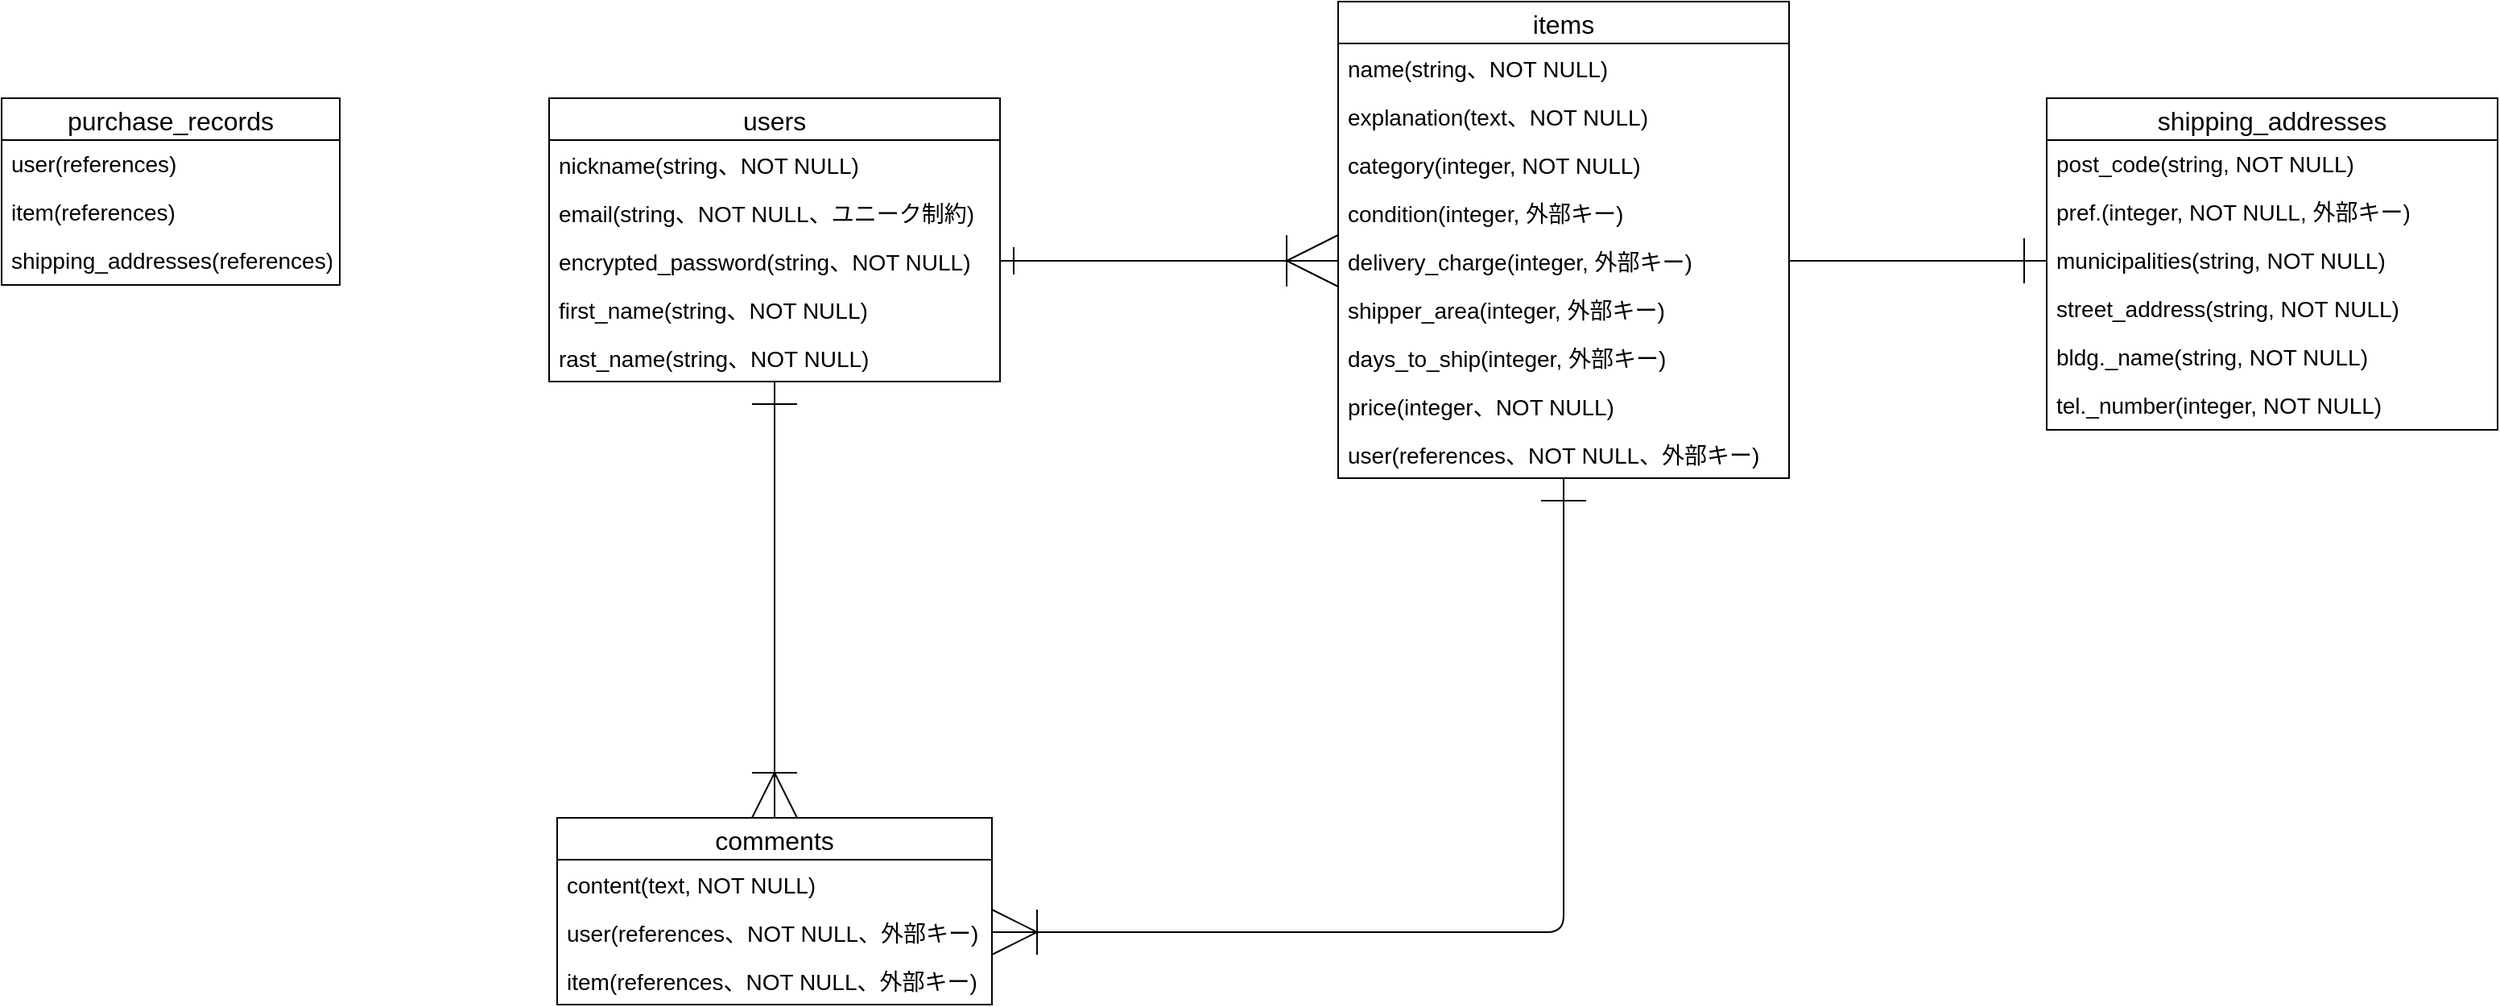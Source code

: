 <mxfile>
    <diagram id="gDwc1b9W6f1PLx_KTio7" name="ページ1">
        <mxGraphModel dx="909" dy="623" grid="1" gridSize="10" guides="1" tooltips="1" connect="1" arrows="1" fold="1" page="1" pageScale="1" pageWidth="1654" pageHeight="1169" math="0" shadow="0">
            <root>
                <mxCell id="0"/>
                <mxCell id="1" parent="0"/>
                <mxCell id="2" value="users" style="swimlane;fontStyle=0;childLayout=stackLayout;horizontal=1;startSize=26;horizontalStack=0;resizeParent=1;resizeParentMax=0;resizeLast=0;collapsible=1;marginBottom=0;align=center;fontSize=16;verticalAlign=middle;" vertex="1" parent="1">
                    <mxGeometry x="430" y="80" width="280" height="176" as="geometry">
                        <mxRectangle x="40" y="80" width="70" height="30" as="alternateBounds"/>
                    </mxGeometry>
                </mxCell>
                <mxCell id="3" value="nickname(string、NOT NULL)" style="text;strokeColor=none;fillColor=none;spacingLeft=4;spacingRight=4;overflow=hidden;rotatable=0;points=[[0,0.5],[1,0.5]];portConstraint=eastwest;fontSize=14;verticalAlign=middle;" vertex="1" parent="2">
                    <mxGeometry y="26" width="280" height="30" as="geometry"/>
                </mxCell>
                <mxCell id="4" value="email(string、NOT NULL、ユニーク制約)" style="text;strokeColor=none;fillColor=none;spacingLeft=4;spacingRight=4;overflow=hidden;rotatable=0;points=[[0,0.5],[1,0.5]];portConstraint=eastwest;fontSize=14;verticalAlign=middle;" vertex="1" parent="2">
                    <mxGeometry y="56" width="280" height="30" as="geometry"/>
                </mxCell>
                <mxCell id="5" value="encrypted_password(string、NOT NULL)" style="text;strokeColor=none;fillColor=none;spacingLeft=4;spacingRight=4;overflow=hidden;rotatable=0;points=[[0,0.5],[1,0.5]];portConstraint=eastwest;fontSize=14;verticalAlign=middle;" vertex="1" parent="2">
                    <mxGeometry y="86" width="280" height="30" as="geometry"/>
                </mxCell>
                <mxCell id="32" value="first_name(string、NOT NULL)" style="text;strokeColor=none;fillColor=none;spacingLeft=4;spacingRight=4;overflow=hidden;rotatable=0;points=[[0,0.5],[1,0.5]];portConstraint=eastwest;fontSize=14;verticalAlign=middle;spacing=2;horizontal=1;spacingBottom=0;fontStyle=0" vertex="1" parent="2">
                    <mxGeometry y="116" width="280" height="30" as="geometry"/>
                </mxCell>
                <mxCell id="33" value="rast_name(string、NOT NULL)" style="text;strokeColor=none;fillColor=none;spacingLeft=4;spacingRight=4;overflow=hidden;rotatable=0;points=[[0,0.5],[1,0.5]];portConstraint=eastwest;fontSize=14;verticalAlign=middle;" vertex="1" parent="2">
                    <mxGeometry y="146" width="280" height="30" as="geometry"/>
                </mxCell>
                <mxCell id="6" value="items" style="swimlane;fontStyle=0;childLayout=stackLayout;horizontal=1;startSize=26;horizontalStack=0;resizeParent=1;resizeParentMax=0;resizeLast=0;collapsible=1;marginBottom=0;align=center;fontSize=16;" vertex="1" parent="1">
                    <mxGeometry x="920" y="20" width="280" height="296" as="geometry"/>
                </mxCell>
                <mxCell id="8" value="name(string、NOT NULL)" style="text;strokeColor=none;fillColor=none;spacingLeft=4;spacingRight=4;overflow=hidden;rotatable=0;points=[[0,0.5],[1,0.5]];portConstraint=eastwest;fontSize=14;verticalAlign=middle;" vertex="1" parent="6">
                    <mxGeometry y="26" width="280" height="30" as="geometry"/>
                </mxCell>
                <mxCell id="9" value="explanation(text、NOT NULL)" style="text;strokeColor=none;fillColor=none;spacingLeft=4;spacingRight=4;overflow=hidden;rotatable=0;points=[[0,0.5],[1,0.5]];portConstraint=eastwest;fontSize=14;verticalAlign=middle;" vertex="1" parent="6">
                    <mxGeometry y="56" width="280" height="30" as="geometry"/>
                </mxCell>
                <mxCell id="34" value="category(integer, NOT NULL)" style="text;strokeColor=none;fillColor=none;spacingLeft=4;spacingRight=4;overflow=hidden;rotatable=0;points=[[0,0.5],[1,0.5]];portConstraint=eastwest;fontSize=14;verticalAlign=middle;" vertex="1" parent="6">
                    <mxGeometry y="86" width="280" height="30" as="geometry"/>
                </mxCell>
                <mxCell id="35" value="condition(integer, 外部キー)" style="text;strokeColor=none;fillColor=none;spacingLeft=4;spacingRight=4;overflow=hidden;rotatable=0;points=[[0,0.5],[1,0.5]];portConstraint=eastwest;fontSize=14;verticalAlign=middle;" vertex="1" parent="6">
                    <mxGeometry y="116" width="280" height="30" as="geometry"/>
                </mxCell>
                <mxCell id="36" value="delivery_charge(integer, 外部キー)" style="text;strokeColor=none;fillColor=none;spacingLeft=4;spacingRight=4;overflow=hidden;rotatable=0;points=[[0,0.5],[1,0.5]];portConstraint=eastwest;fontSize=14;verticalAlign=middle;" vertex="1" parent="6">
                    <mxGeometry y="146" width="280" height="30" as="geometry"/>
                </mxCell>
                <mxCell id="37" value="shipper_area(integer, 外部キー)" style="text;strokeColor=none;fillColor=none;spacingLeft=4;spacingRight=4;overflow=hidden;rotatable=0;points=[[0,0.5],[1,0.5]];portConstraint=eastwest;fontSize=14;verticalAlign=middle;" vertex="1" parent="6">
                    <mxGeometry y="176" width="280" height="30" as="geometry"/>
                </mxCell>
                <mxCell id="38" value="days_to_ship(integer, 外部キー)" style="text;strokeColor=none;fillColor=none;spacingLeft=4;spacingRight=4;overflow=hidden;rotatable=0;points=[[0,0.5],[1,0.5]];portConstraint=eastwest;fontSize=14;verticalAlign=middle;" vertex="1" parent="6">
                    <mxGeometry y="206" width="280" height="30" as="geometry"/>
                </mxCell>
                <mxCell id="53" value="price(integer、NOT NULL)" style="text;strokeColor=none;fillColor=none;spacingLeft=4;spacingRight=4;overflow=hidden;rotatable=0;points=[[0,0.5],[1,0.5]];portConstraint=eastwest;fontSize=14;verticalAlign=middle;" vertex="1" parent="6">
                    <mxGeometry y="236" width="280" height="30" as="geometry"/>
                </mxCell>
                <mxCell id="39" value="user(references、NOT NULL、外部キー)" style="text;strokeColor=none;fillColor=none;spacingLeft=4;spacingRight=4;overflow=hidden;rotatable=0;points=[[0,0.5],[1,0.5]];portConstraint=eastwest;fontSize=14;verticalAlign=middle;" vertex="1" parent="6">
                    <mxGeometry y="266" width="280" height="30" as="geometry"/>
                </mxCell>
                <mxCell id="54" value="comments" style="swimlane;fontStyle=0;childLayout=stackLayout;horizontal=1;startSize=26;horizontalStack=0;resizeParent=1;resizeParentMax=0;resizeLast=0;collapsible=1;marginBottom=0;align=center;fontSize=16;fillColor=none;strokeColor=default;" vertex="1" parent="1">
                    <mxGeometry x="435" y="527" width="270" height="116" as="geometry"/>
                </mxCell>
                <mxCell id="55" value="content(text, NOT NULL)" style="text;strokeColor=none;fillColor=none;spacingLeft=4;spacingRight=4;overflow=hidden;rotatable=0;points=[[0,0.5],[1,0.5]];portConstraint=eastwest;fontSize=14;verticalAlign=middle;" vertex="1" parent="54">
                    <mxGeometry y="26" width="270" height="30" as="geometry"/>
                </mxCell>
                <mxCell id="56" value="user(references、NOT NULL、外部キー)" style="text;strokeColor=none;fillColor=none;spacingLeft=4;spacingRight=4;overflow=hidden;rotatable=0;points=[[0,0.5],[1,0.5]];portConstraint=eastwest;fontSize=14;verticalAlign=middle;" vertex="1" parent="54">
                    <mxGeometry y="56" width="270" height="30" as="geometry"/>
                </mxCell>
                <mxCell id="57" value="item(references、NOT NULL、外部キー)" style="text;strokeColor=none;fillColor=none;spacingLeft=4;spacingRight=4;overflow=hidden;rotatable=0;points=[[0,0.5],[1,0.5]];portConstraint=eastwest;fontSize=14;verticalAlign=middle;" vertex="1" parent="54">
                    <mxGeometry y="86" width="270" height="30" as="geometry"/>
                </mxCell>
                <mxCell id="58" value="shipping_addresses" style="swimlane;fontStyle=0;childLayout=stackLayout;horizontal=1;startSize=26;horizontalStack=0;resizeParent=1;resizeParentMax=0;resizeLast=0;collapsible=1;marginBottom=0;align=center;fontSize=16;" vertex="1" parent="1">
                    <mxGeometry x="1360" y="80" width="280" height="206" as="geometry"/>
                </mxCell>
                <mxCell id="59" value="post_code(string, NOT NULL)" style="text;strokeColor=none;fillColor=none;spacingLeft=4;spacingRight=4;overflow=hidden;rotatable=0;points=[[0,0.5],[1,0.5]];portConstraint=eastwest;fontSize=14;" vertex="1" parent="58">
                    <mxGeometry y="26" width="280" height="30" as="geometry"/>
                </mxCell>
                <mxCell id="60" value="pref.(integer, NOT NULL, 外部キー)" style="text;strokeColor=none;fillColor=none;spacingLeft=4;spacingRight=4;overflow=hidden;rotatable=0;points=[[0,0.5],[1,0.5]];portConstraint=eastwest;fontSize=14;" vertex="1" parent="58">
                    <mxGeometry y="56" width="280" height="30" as="geometry"/>
                </mxCell>
                <mxCell id="61" value="municipalities(string, NOT NULL)" style="text;strokeColor=none;fillColor=none;spacingLeft=4;spacingRight=4;overflow=hidden;rotatable=0;points=[[0,0.5],[1,0.5]];portConstraint=eastwest;fontSize=14;" vertex="1" parent="58">
                    <mxGeometry y="86" width="280" height="30" as="geometry"/>
                </mxCell>
                <mxCell id="62" value="street_address(string, NOT NULL)" style="text;strokeColor=none;fillColor=none;spacingLeft=4;spacingRight=4;overflow=hidden;rotatable=0;points=[[0,0.5],[1,0.5]];portConstraint=eastwest;fontSize=14;" vertex="1" parent="58">
                    <mxGeometry y="116" width="280" height="30" as="geometry"/>
                </mxCell>
                <mxCell id="63" value="bldg._name(string, NOT NULL)" style="text;strokeColor=none;fillColor=none;spacingLeft=4;spacingRight=4;overflow=hidden;rotatable=0;points=[[0,0.5],[1,0.5]];portConstraint=eastwest;fontSize=14;" vertex="1" parent="58">
                    <mxGeometry y="146" width="280" height="30" as="geometry"/>
                </mxCell>
                <mxCell id="64" value="tel._number(integer, NOT NULL)" style="text;strokeColor=none;fillColor=none;spacingLeft=4;spacingRight=4;overflow=hidden;rotatable=0;points=[[0,0.5],[1,0.5]];portConstraint=eastwest;fontSize=14;" vertex="1" parent="58">
                    <mxGeometry y="176" width="280" height="30" as="geometry"/>
                </mxCell>
                <mxCell id="65" value="" style="edgeStyle=entityRelationEdgeStyle;fontSize=12;html=1;endArrow=ERoneToMany;exitX=1;exitY=0.5;exitDx=0;exitDy=0;startSize=15;sourcePerimeterSpacing=0;endSize=30;startArrow=ERone;startFill=0;entryX=0;entryY=0.5;entryDx=0;entryDy=0;" edge="1" parent="1" source="5" target="36">
                    <mxGeometry width="100" height="100" relative="1" as="geometry">
                        <mxPoint x="440" y="360" as="sourcePoint"/>
                        <mxPoint x="650" y="181" as="targetPoint"/>
                    </mxGeometry>
                </mxCell>
                <mxCell id="66" value="" style="fontSize=12;html=1;endArrow=ERoneToMany;endSize=26;startArrow=ERone;startFill=0;startSize=26;strokeColor=default;elbow=vertical;entryX=0.5;entryY=0;entryDx=0;entryDy=0;" edge="1" parent="1" source="33" target="54">
                    <mxGeometry width="100" height="100" relative="1" as="geometry">
                        <mxPoint x="490" y="280" as="sourcePoint"/>
                        <mxPoint x="570" y="370" as="targetPoint"/>
                    </mxGeometry>
                </mxCell>
                <mxCell id="67" value="" style="fontSize=12;html=1;endArrow=ERone;strokeColor=default;startSize=26;endSize=26;sourcePerimeterSpacing=0;exitX=1;exitY=0.5;exitDx=0;exitDy=0;edgeStyle=elbowEdgeStyle;elbow=vertical;startArrow=ERoneToMany;startFill=0;endFill=0;" edge="1" parent="1" source="56" target="39">
                    <mxGeometry width="100" height="100" relative="1" as="geometry">
                        <mxPoint x="480" y="470" as="sourcePoint"/>
                        <mxPoint x="790" y="350" as="targetPoint"/>
                        <Array as="points">
                            <mxPoint x="910" y="598"/>
                        </Array>
                    </mxGeometry>
                </mxCell>
                <mxCell id="68" value="" style="edgeStyle=entityRelationEdgeStyle;fontSize=12;html=1;endArrow=ERone;endFill=1;strokeColor=default;startSize=26;endSize=26;sourcePerimeterSpacing=0;elbow=vertical;exitX=1;exitY=0.5;exitDx=0;exitDy=0;entryX=0;entryY=0.5;entryDx=0;entryDy=0;" edge="1" parent="1" source="36" target="61">
                    <mxGeometry width="100" height="100" relative="1" as="geometry">
                        <mxPoint x="1010" y="180" as="sourcePoint"/>
                        <mxPoint x="1230" y="190" as="targetPoint"/>
                    </mxGeometry>
                </mxCell>
                <mxCell id="69" value="purchase_records" style="swimlane;fontStyle=0;childLayout=stackLayout;horizontal=1;startSize=26;horizontalStack=0;resizeParent=1;resizeParentMax=0;resizeLast=0;collapsible=1;marginBottom=0;align=center;fontSize=16;" vertex="1" parent="1">
                    <mxGeometry x="90" y="80" width="210" height="116" as="geometry"/>
                </mxCell>
                <mxCell id="70" value="user(references)" style="text;strokeColor=none;fillColor=none;spacingLeft=4;spacingRight=4;overflow=hidden;rotatable=0;points=[[0,0.5],[1,0.5]];portConstraint=eastwest;fontSize=14;" vertex="1" parent="69">
                    <mxGeometry y="26" width="210" height="30" as="geometry"/>
                </mxCell>
                <mxCell id="71" value="item(references)" style="text;strokeColor=none;fillColor=none;spacingLeft=4;spacingRight=4;overflow=hidden;rotatable=0;points=[[0,0.5],[1,0.5]];portConstraint=eastwest;fontSize=14;" vertex="1" parent="69">
                    <mxGeometry y="56" width="210" height="30" as="geometry"/>
                </mxCell>
                <mxCell id="72" value="shipping_addresses(references)" style="text;strokeColor=none;fillColor=none;spacingLeft=4;spacingRight=4;overflow=hidden;rotatable=0;points=[[0,0.5],[1,0.5]];portConstraint=eastwest;fontSize=14;" vertex="1" parent="69">
                    <mxGeometry y="86" width="210" height="30" as="geometry"/>
                </mxCell>
            </root>
        </mxGraphModel>
    </diagram>
</mxfile>